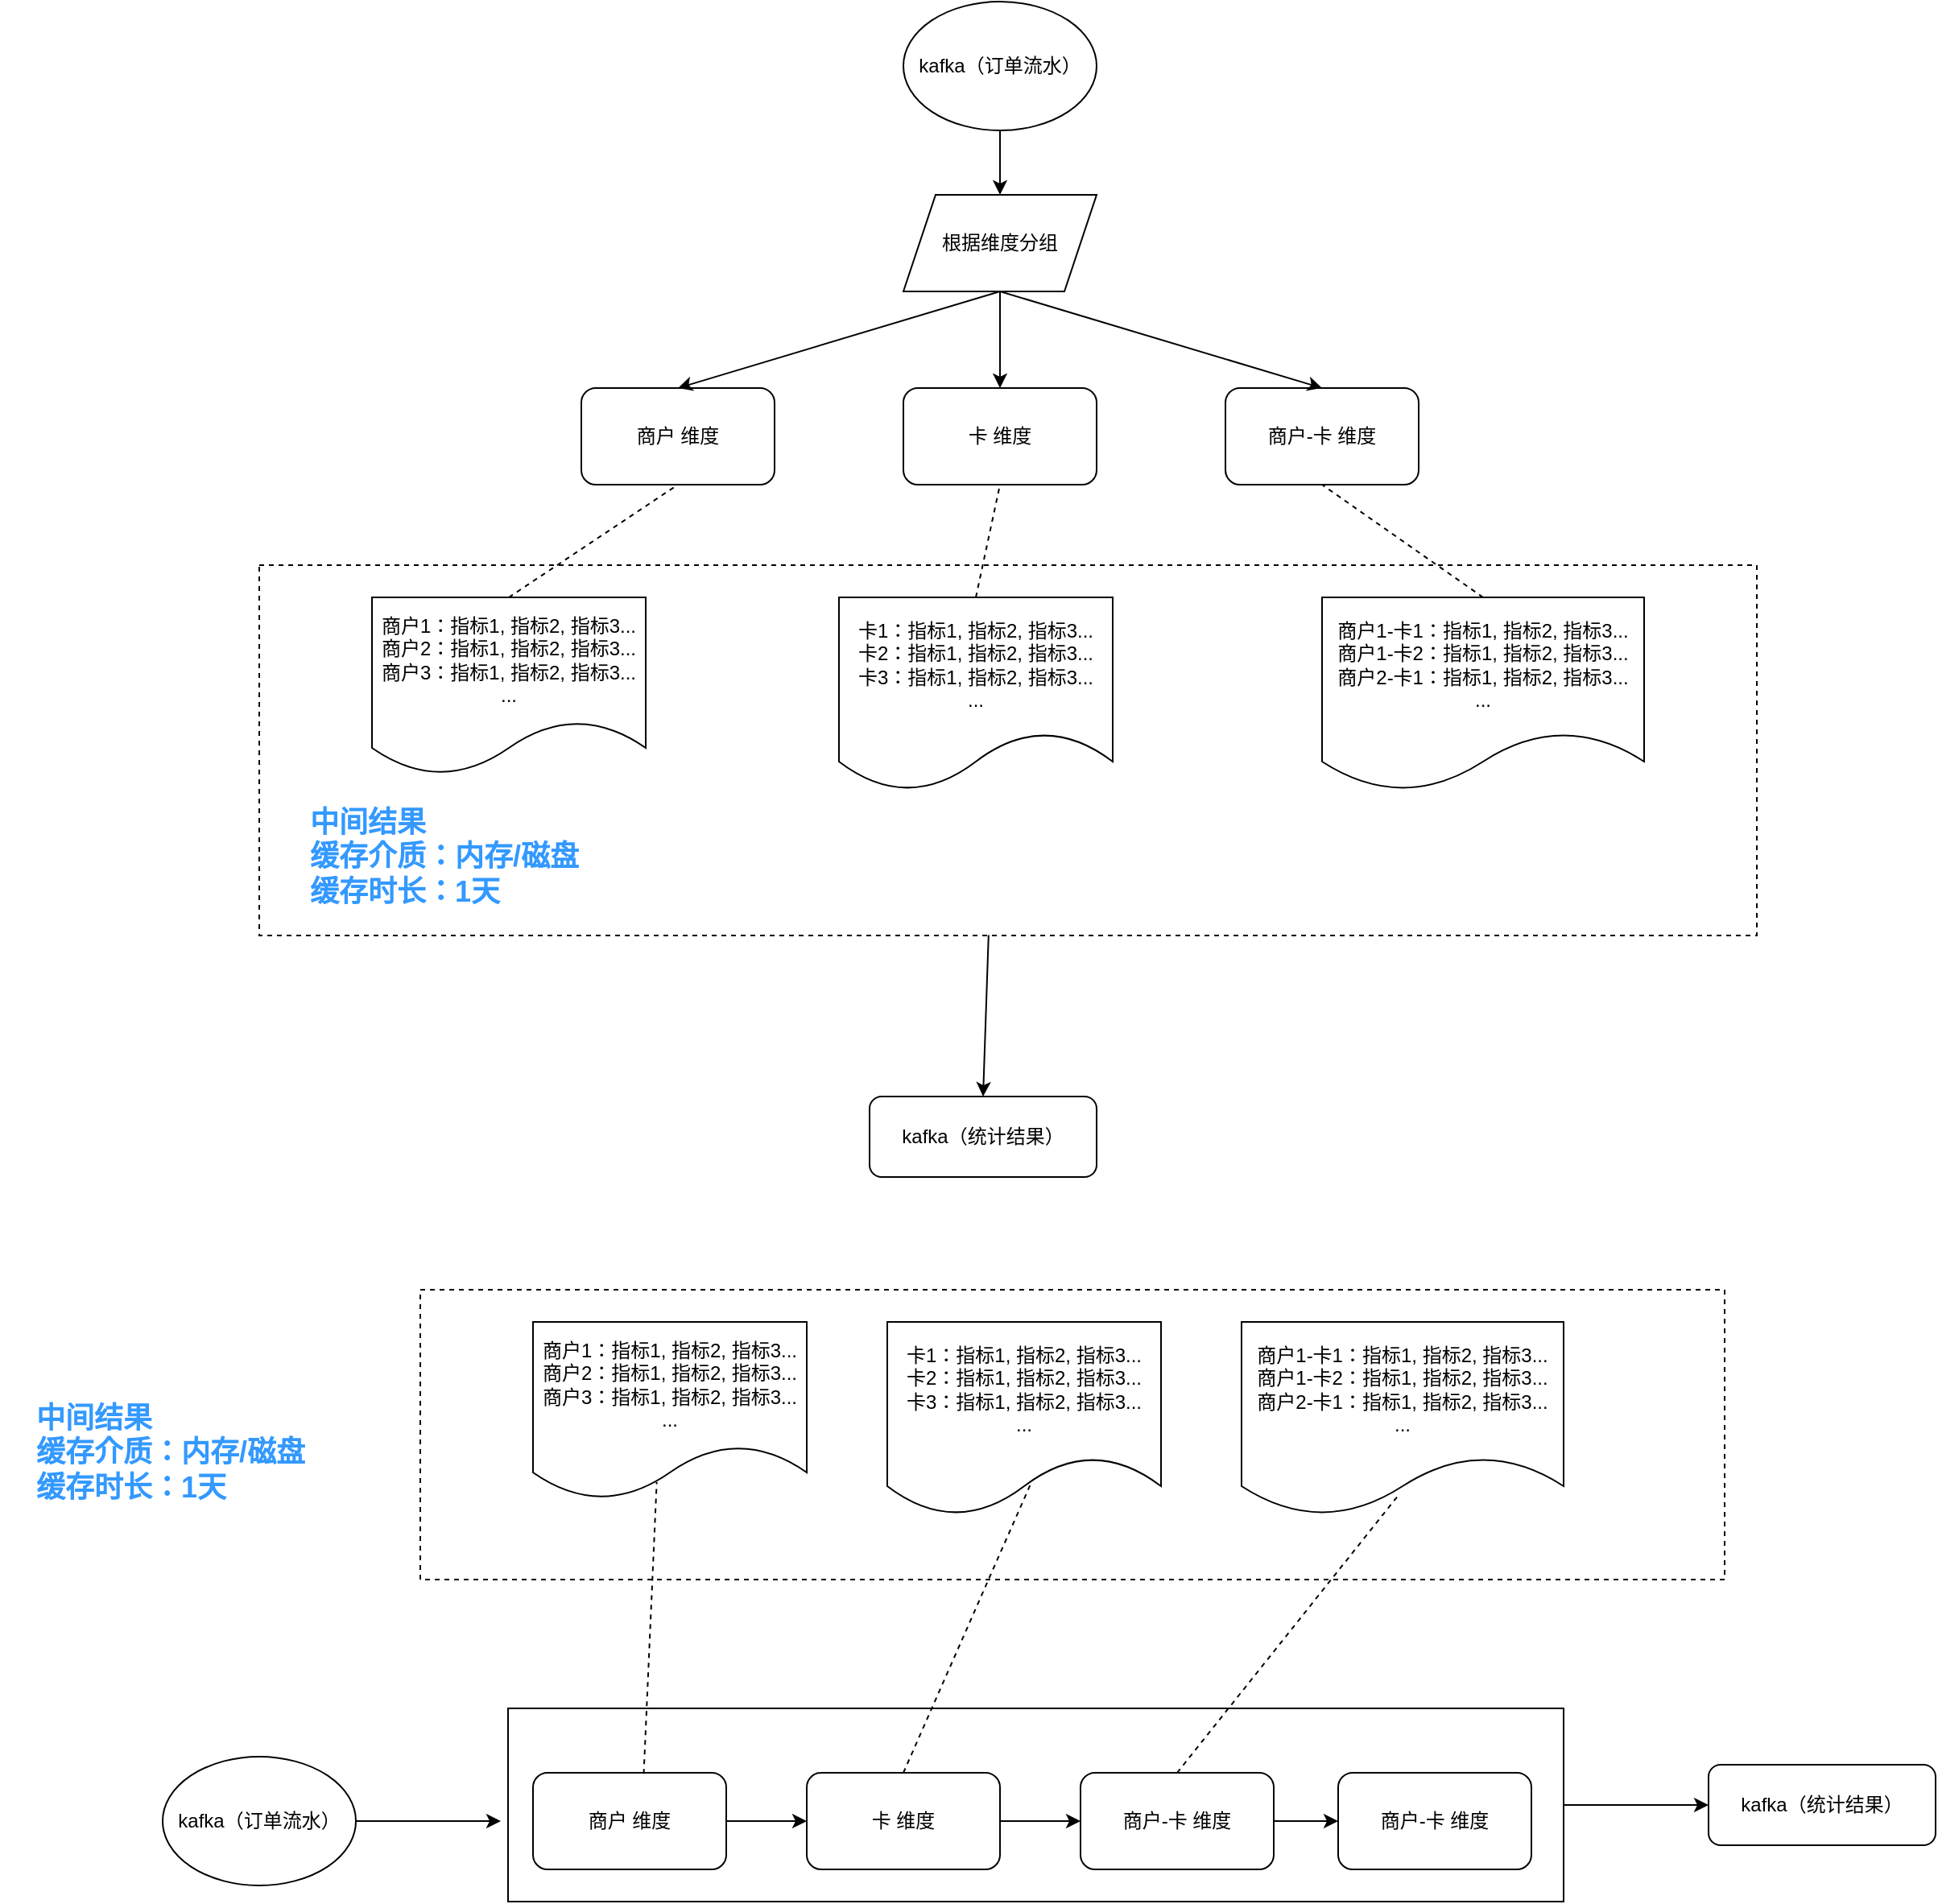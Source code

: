 <mxfile version="16.4.5" type="github"><diagram id="UmWB6mA-8zo986hLE9dD" name="Page-1"><mxGraphModel dx="1550" dy="835" grid="1" gridSize="10" guides="1" tooltips="1" connect="1" arrows="1" fold="1" page="1" pageScale="1" pageWidth="1654" pageHeight="2336" math="0" shadow="0"><root><mxCell id="0"/><mxCell id="1" parent="0"/><mxCell id="ACrcvEzspb-hBuewnNuO-1" value="kafka（订单流水）" style="ellipse;whiteSpace=wrap;html=1;" parent="1" vertex="1"><mxGeometry x="660" y="20" width="120" height="80" as="geometry"/></mxCell><mxCell id="ACrcvEzspb-hBuewnNuO-21" value="" style="rounded=0;whiteSpace=wrap;html=1;dashed=1;align=left;" parent="1" vertex="1"><mxGeometry x="260" y="370" width="930" height="230" as="geometry"/></mxCell><mxCell id="ACrcvEzspb-hBuewnNuO-4" value="根据维度分组" style="shape=parallelogram;perimeter=parallelogramPerimeter;whiteSpace=wrap;html=1;fixedSize=1;" parent="1" vertex="1"><mxGeometry x="660" y="140" width="120" height="60" as="geometry"/></mxCell><mxCell id="ACrcvEzspb-hBuewnNuO-5" value="商户 维度" style="rounded=1;whiteSpace=wrap;html=1;" parent="1" vertex="1"><mxGeometry x="460" y="260" width="120" height="60" as="geometry"/></mxCell><mxCell id="ACrcvEzspb-hBuewnNuO-6" value="卡 维度" style="rounded=1;whiteSpace=wrap;html=1;" parent="1" vertex="1"><mxGeometry x="660" y="260" width="120" height="60" as="geometry"/></mxCell><mxCell id="ACrcvEzspb-hBuewnNuO-7" value="商户-卡 维度" style="rounded=1;whiteSpace=wrap;html=1;" parent="1" vertex="1"><mxGeometry x="860" y="260" width="120" height="60" as="geometry"/></mxCell><mxCell id="ACrcvEzspb-hBuewnNuO-8" value="" style="endArrow=classic;html=1;rounded=0;exitX=0.5;exitY=1;exitDx=0;exitDy=0;entryX=0.5;entryY=0;entryDx=0;entryDy=0;" parent="1" source="ACrcvEzspb-hBuewnNuO-1" target="ACrcvEzspb-hBuewnNuO-4" edge="1"><mxGeometry width="50" height="50" relative="1" as="geometry"><mxPoint x="680" y="220" as="sourcePoint"/><mxPoint x="570" y="160" as="targetPoint"/></mxGeometry></mxCell><mxCell id="ACrcvEzspb-hBuewnNuO-9" value="" style="endArrow=classic;html=1;rounded=0;exitX=0.5;exitY=1;exitDx=0;exitDy=0;entryX=0.5;entryY=0;entryDx=0;entryDy=0;" parent="1" source="ACrcvEzspb-hBuewnNuO-4" target="ACrcvEzspb-hBuewnNuO-5" edge="1"><mxGeometry width="50" height="50" relative="1" as="geometry"><mxPoint x="540" y="220" as="sourcePoint"/><mxPoint x="590" y="170" as="targetPoint"/></mxGeometry></mxCell><mxCell id="ACrcvEzspb-hBuewnNuO-10" value="" style="endArrow=classic;html=1;rounded=0;exitX=0.5;exitY=1;exitDx=0;exitDy=0;" parent="1" source="ACrcvEzspb-hBuewnNuO-4" target="ACrcvEzspb-hBuewnNuO-6" edge="1"><mxGeometry width="50" height="50" relative="1" as="geometry"><mxPoint x="520" y="200" as="sourcePoint"/><mxPoint x="570" y="150" as="targetPoint"/></mxGeometry></mxCell><mxCell id="ACrcvEzspb-hBuewnNuO-11" value="" style="endArrow=classic;html=1;rounded=0;exitX=0.5;exitY=1;exitDx=0;exitDy=0;entryX=0.5;entryY=0;entryDx=0;entryDy=0;" parent="1" source="ACrcvEzspb-hBuewnNuO-4" target="ACrcvEzspb-hBuewnNuO-7" edge="1"><mxGeometry width="50" height="50" relative="1" as="geometry"><mxPoint x="490" y="180" as="sourcePoint"/><mxPoint x="540" y="130" as="targetPoint"/></mxGeometry></mxCell><mxCell id="ACrcvEzspb-hBuewnNuO-12" value="商户1：指标1, 指标2, 指标3...&lt;br&gt;商户2：指标1, 指标2, 指标3...&lt;br&gt;商户3：指标1, 指标2, 指标3...&lt;br&gt;..." style="shape=document;whiteSpace=wrap;html=1;boundedLbl=1;" parent="1" vertex="1"><mxGeometry x="330" y="390" width="170" height="110" as="geometry"/></mxCell><mxCell id="ACrcvEzspb-hBuewnNuO-13" value="卡1：指标1, 指标2, 指标3...&lt;br&gt;卡2：指标1, 指标2, 指标3...&lt;br&gt;卡3：指标1, 指标2, 指标3...&lt;br&gt;..." style="shape=document;whiteSpace=wrap;html=1;boundedLbl=1;" parent="1" vertex="1"><mxGeometry x="620" y="390" width="170" height="120" as="geometry"/></mxCell><mxCell id="ACrcvEzspb-hBuewnNuO-14" value="商户1-卡1：指标1, 指标2, 指标3...&lt;br&gt;商户1-卡2：指标1, 指标2, 指标3...&lt;br&gt;商户2-卡1：指标1, 指标2, 指标3...&lt;br&gt;..." style="shape=document;whiteSpace=wrap;html=1;boundedLbl=1;" parent="1" vertex="1"><mxGeometry x="920" y="390" width="200" height="120" as="geometry"/></mxCell><mxCell id="ACrcvEzspb-hBuewnNuO-27" value="" style="endArrow=none;dashed=1;html=1;rounded=0;entryX=0.5;entryY=1;entryDx=0;entryDy=0;exitX=0.5;exitY=0;exitDx=0;exitDy=0;" parent="1" source="ACrcvEzspb-hBuewnNuO-12" target="ACrcvEzspb-hBuewnNuO-5" edge="1"><mxGeometry width="50" height="50" relative="1" as="geometry"><mxPoint x="700" y="410" as="sourcePoint"/><mxPoint x="750" y="360" as="targetPoint"/></mxGeometry></mxCell><mxCell id="ACrcvEzspb-hBuewnNuO-28" value="" style="endArrow=none;dashed=1;html=1;rounded=0;entryX=0.5;entryY=1;entryDx=0;entryDy=0;exitX=0.5;exitY=0;exitDx=0;exitDy=0;" parent="1" source="ACrcvEzspb-hBuewnNuO-13" target="ACrcvEzspb-hBuewnNuO-6" edge="1"><mxGeometry width="50" height="50" relative="1" as="geometry"><mxPoint x="652.5" y="400" as="sourcePoint"/><mxPoint x="757.5" y="330" as="targetPoint"/></mxGeometry></mxCell><mxCell id="ACrcvEzspb-hBuewnNuO-29" value="" style="endArrow=none;dashed=1;html=1;rounded=0;entryX=0.5;entryY=1;entryDx=0;entryDy=0;exitX=0.5;exitY=0;exitDx=0;exitDy=0;" parent="1" source="ACrcvEzspb-hBuewnNuO-14" target="ACrcvEzspb-hBuewnNuO-7" edge="1"><mxGeometry width="50" height="50" relative="1" as="geometry"><mxPoint x="435" y="410" as="sourcePoint"/><mxPoint x="540" y="340" as="targetPoint"/></mxGeometry></mxCell><mxCell id="ACrcvEzspb-hBuewnNuO-32" value="&lt;font color=&quot;#3399ff&quot;&gt;&lt;br&gt;&lt;/font&gt;&lt;div style=&quot;text-align: left&quot;&gt;&lt;span style=&quot;font-size: 18px ; font-weight: 700&quot;&gt;&lt;font color=&quot;#3399ff&quot;&gt;中间结果&lt;/font&gt;&lt;/span&gt;&lt;/div&gt;&lt;span style=&quot;font-size: 18px ; font-weight: 700&quot;&gt;&lt;div style=&quot;text-align: left&quot;&gt;&lt;span&gt;&lt;font color=&quot;#3399ff&quot;&gt;缓存介质：内存/磁盘&lt;/font&gt;&lt;/span&gt;&lt;/div&gt;&lt;div style=&quot;text-align: left&quot;&gt;&lt;span&gt;&lt;font color=&quot;#3399ff&quot;&gt;缓存时长：1天&lt;/font&gt;&lt;/span&gt;&lt;/div&gt;&lt;br&gt;&lt;/span&gt;" style="rounded=0;whiteSpace=wrap;html=1;dashed=1;strokeColor=#FFFFFF;" parent="1" vertex="1"><mxGeometry x="270" y="520" width="210" height="70" as="geometry"/></mxCell><mxCell id="ACrcvEzspb-hBuewnNuO-35" value="&lt;font color=&quot;#000000&quot;&gt;kafka（&lt;/font&gt;&lt;span style=&quot;color: rgb(0 , 0 , 0)&quot;&gt;统计结果&lt;/span&gt;&lt;font color=&quot;#000000&quot;&gt;）&lt;/font&gt;" style="rounded=1;whiteSpace=wrap;html=1;fontColor=#3399FF;strokeColor=#000000;" parent="1" vertex="1"><mxGeometry x="639" y="700" width="141" height="50" as="geometry"/></mxCell><mxCell id="ACrcvEzspb-hBuewnNuO-36" value="" style="endArrow=classic;html=1;rounded=0;fontColor=#000000;exitX=0.487;exitY=0.999;exitDx=0;exitDy=0;exitPerimeter=0;entryX=0.5;entryY=0;entryDx=0;entryDy=0;" parent="1" source="ACrcvEzspb-hBuewnNuO-21" target="ACrcvEzspb-hBuewnNuO-35" edge="1"><mxGeometry width="50" height="50" relative="1" as="geometry"><mxPoint x="700" y="530" as="sourcePoint"/><mxPoint x="750" y="480" as="targetPoint"/></mxGeometry></mxCell><mxCell id="RsstTSIoHTFgfg_VdX8D-13" style="edgeStyle=orthogonalEdgeStyle;rounded=0;orthogonalLoop=1;jettySize=auto;html=1;exitX=1;exitY=0.5;exitDx=0;exitDy=0;" edge="1" parent="1" source="RsstTSIoHTFgfg_VdX8D-2"><mxGeometry relative="1" as="geometry"><mxPoint x="410" y="1150" as="targetPoint"/></mxGeometry></mxCell><mxCell id="RsstTSIoHTFgfg_VdX8D-2" value="kafka（订单流水）" style="ellipse;whiteSpace=wrap;html=1;" vertex="1" parent="1"><mxGeometry x="200" y="1110" width="120" height="80" as="geometry"/></mxCell><mxCell id="RsstTSIoHTFgfg_VdX8D-26" style="edgeStyle=orthogonalEdgeStyle;rounded=0;orthogonalLoop=1;jettySize=auto;html=1;exitX=1;exitY=0.5;exitDx=0;exitDy=0;entryX=0;entryY=0.5;entryDx=0;entryDy=0;" edge="1" parent="1" source="RsstTSIoHTFgfg_VdX8D-4" target="RsstTSIoHTFgfg_VdX8D-25"><mxGeometry relative="1" as="geometry"/></mxCell><mxCell id="RsstTSIoHTFgfg_VdX8D-4" value="" style="rounded=0;whiteSpace=wrap;html=1;" vertex="1" parent="1"><mxGeometry x="414.5" y="1080" width="655.5" height="120" as="geometry"/></mxCell><mxCell id="RsstTSIoHTFgfg_VdX8D-10" style="edgeStyle=orthogonalEdgeStyle;rounded=0;orthogonalLoop=1;jettySize=auto;html=1;exitX=1;exitY=0.5;exitDx=0;exitDy=0;entryX=0;entryY=0.5;entryDx=0;entryDy=0;" edge="1" parent="1" source="RsstTSIoHTFgfg_VdX8D-5" target="RsstTSIoHTFgfg_VdX8D-6"><mxGeometry relative="1" as="geometry"/></mxCell><mxCell id="RsstTSIoHTFgfg_VdX8D-5" value="商户 维度" style="rounded=1;whiteSpace=wrap;html=1;" vertex="1" parent="1"><mxGeometry x="430" y="1120" width="120" height="60" as="geometry"/></mxCell><mxCell id="RsstTSIoHTFgfg_VdX8D-11" style="edgeStyle=orthogonalEdgeStyle;rounded=0;orthogonalLoop=1;jettySize=auto;html=1;exitX=1;exitY=0.5;exitDx=0;exitDy=0;entryX=0;entryY=0.5;entryDx=0;entryDy=0;" edge="1" parent="1" source="RsstTSIoHTFgfg_VdX8D-6" target="RsstTSIoHTFgfg_VdX8D-7"><mxGeometry relative="1" as="geometry"/></mxCell><mxCell id="RsstTSIoHTFgfg_VdX8D-6" value="卡 维度" style="rounded=1;whiteSpace=wrap;html=1;" vertex="1" parent="1"><mxGeometry x="600" y="1120" width="120" height="60" as="geometry"/></mxCell><mxCell id="RsstTSIoHTFgfg_VdX8D-12" style="edgeStyle=orthogonalEdgeStyle;rounded=0;orthogonalLoop=1;jettySize=auto;html=1;exitX=1;exitY=0.5;exitDx=0;exitDy=0;entryX=0;entryY=0.5;entryDx=0;entryDy=0;" edge="1" parent="1" source="RsstTSIoHTFgfg_VdX8D-7" target="RsstTSIoHTFgfg_VdX8D-9"><mxGeometry relative="1" as="geometry"/></mxCell><mxCell id="RsstTSIoHTFgfg_VdX8D-7" value="商户-卡 维度" style="rounded=1;whiteSpace=wrap;html=1;" vertex="1" parent="1"><mxGeometry x="770" y="1120" width="120" height="60" as="geometry"/></mxCell><mxCell id="RsstTSIoHTFgfg_VdX8D-9" value="商户-卡 维度" style="rounded=1;whiteSpace=wrap;html=1;" vertex="1" parent="1"><mxGeometry x="930" y="1120" width="120" height="60" as="geometry"/></mxCell><mxCell id="RsstTSIoHTFgfg_VdX8D-14" value="" style="rounded=0;whiteSpace=wrap;html=1;dashed=1;align=left;" vertex="1" parent="1"><mxGeometry x="360" y="820" width="810" height="180" as="geometry"/></mxCell><mxCell id="RsstTSIoHTFgfg_VdX8D-15" value="商户1：指标1, 指标2, 指标3...&lt;br&gt;商户2：指标1, 指标2, 指标3...&lt;br&gt;商户3：指标1, 指标2, 指标3...&lt;br&gt;..." style="shape=document;whiteSpace=wrap;html=1;boundedLbl=1;" vertex="1" parent="1"><mxGeometry x="430" y="840" width="170" height="110" as="geometry"/></mxCell><mxCell id="RsstTSIoHTFgfg_VdX8D-16" value="卡1：指标1, 指标2, 指标3...&lt;br&gt;卡2：指标1, 指标2, 指标3...&lt;br&gt;卡3：指标1, 指标2, 指标3...&lt;br&gt;..." style="shape=document;whiteSpace=wrap;html=1;boundedLbl=1;" vertex="1" parent="1"><mxGeometry x="650" y="840" width="170" height="120" as="geometry"/></mxCell><mxCell id="RsstTSIoHTFgfg_VdX8D-17" value="商户1-卡1：指标1, 指标2, 指标3...&lt;br&gt;商户1-卡2：指标1, 指标2, 指标3...&lt;br&gt;商户2-卡1：指标1, 指标2, 指标3...&lt;br&gt;..." style="shape=document;whiteSpace=wrap;html=1;boundedLbl=1;" vertex="1" parent="1"><mxGeometry x="870" y="840" width="200" height="120" as="geometry"/></mxCell><mxCell id="RsstTSIoHTFgfg_VdX8D-18" value="&lt;font color=&quot;#3399ff&quot;&gt;&lt;br&gt;&lt;/font&gt;&lt;div style=&quot;text-align: left&quot;&gt;&lt;span style=&quot;font-size: 18px ; font-weight: 700&quot;&gt;&lt;font color=&quot;#3399ff&quot;&gt;中间结果&lt;/font&gt;&lt;/span&gt;&lt;/div&gt;&lt;span style=&quot;font-size: 18px ; font-weight: 700&quot;&gt;&lt;div style=&quot;text-align: left&quot;&gt;&lt;span&gt;&lt;font color=&quot;#3399ff&quot;&gt;缓存介质：内存/磁盘&lt;/font&gt;&lt;/span&gt;&lt;/div&gt;&lt;div style=&quot;text-align: left&quot;&gt;&lt;span&gt;&lt;font color=&quot;#3399ff&quot;&gt;缓存时长：1天&lt;/font&gt;&lt;/span&gt;&lt;/div&gt;&lt;br&gt;&lt;/span&gt;" style="rounded=0;whiteSpace=wrap;html=1;dashed=1;strokeColor=#FFFFFF;" vertex="1" parent="1"><mxGeometry x="100" y="890" width="210" height="70" as="geometry"/></mxCell><mxCell id="RsstTSIoHTFgfg_VdX8D-22" value="" style="endArrow=none;dashed=1;html=1;rounded=0;entryX=0.452;entryY=0.904;entryDx=0;entryDy=0;exitX=0.573;exitY=0.01;exitDx=0;exitDy=0;exitPerimeter=0;entryPerimeter=0;" edge="1" parent="1" source="RsstTSIoHTFgfg_VdX8D-5" target="RsstTSIoHTFgfg_VdX8D-15"><mxGeometry width="50" height="50" relative="1" as="geometry"><mxPoint x="495" y="710" as="sourcePoint"/><mxPoint x="600" y="640" as="targetPoint"/></mxGeometry></mxCell><mxCell id="RsstTSIoHTFgfg_VdX8D-23" value="" style="endArrow=none;dashed=1;html=1;rounded=0;entryX=0.527;entryY=0.828;entryDx=0;entryDy=0;exitX=0.5;exitY=0;exitDx=0;exitDy=0;entryPerimeter=0;" edge="1" parent="1" source="RsstTSIoHTFgfg_VdX8D-6" target="RsstTSIoHTFgfg_VdX8D-16"><mxGeometry width="50" height="50" relative="1" as="geometry"><mxPoint x="688.21" y="1110" as="sourcePoint"/><mxPoint x="796.29" y="898.84" as="targetPoint"/></mxGeometry></mxCell><mxCell id="RsstTSIoHTFgfg_VdX8D-24" value="" style="endArrow=none;dashed=1;html=1;rounded=0;entryX=0.488;entryY=0.895;entryDx=0;entryDy=0;exitX=0.5;exitY=0;exitDx=0;exitDy=0;entryPerimeter=0;" edge="1" parent="1" source="RsstTSIoHTFgfg_VdX8D-7" target="RsstTSIoHTFgfg_VdX8D-17"><mxGeometry width="50" height="50" relative="1" as="geometry"><mxPoint x="670" y="1130" as="sourcePoint"/><mxPoint x="849.59" y="919.36" as="targetPoint"/></mxGeometry></mxCell><mxCell id="RsstTSIoHTFgfg_VdX8D-25" value="&lt;font color=&quot;#000000&quot;&gt;kafka（&lt;/font&gt;&lt;span style=&quot;color: rgb(0 , 0 , 0)&quot;&gt;统计结果&lt;/span&gt;&lt;font color=&quot;#000000&quot;&gt;）&lt;/font&gt;" style="rounded=1;whiteSpace=wrap;html=1;fontColor=#3399FF;strokeColor=#000000;" vertex="1" parent="1"><mxGeometry x="1160" y="1115" width="141" height="50" as="geometry"/></mxCell></root></mxGraphModel></diagram></mxfile>